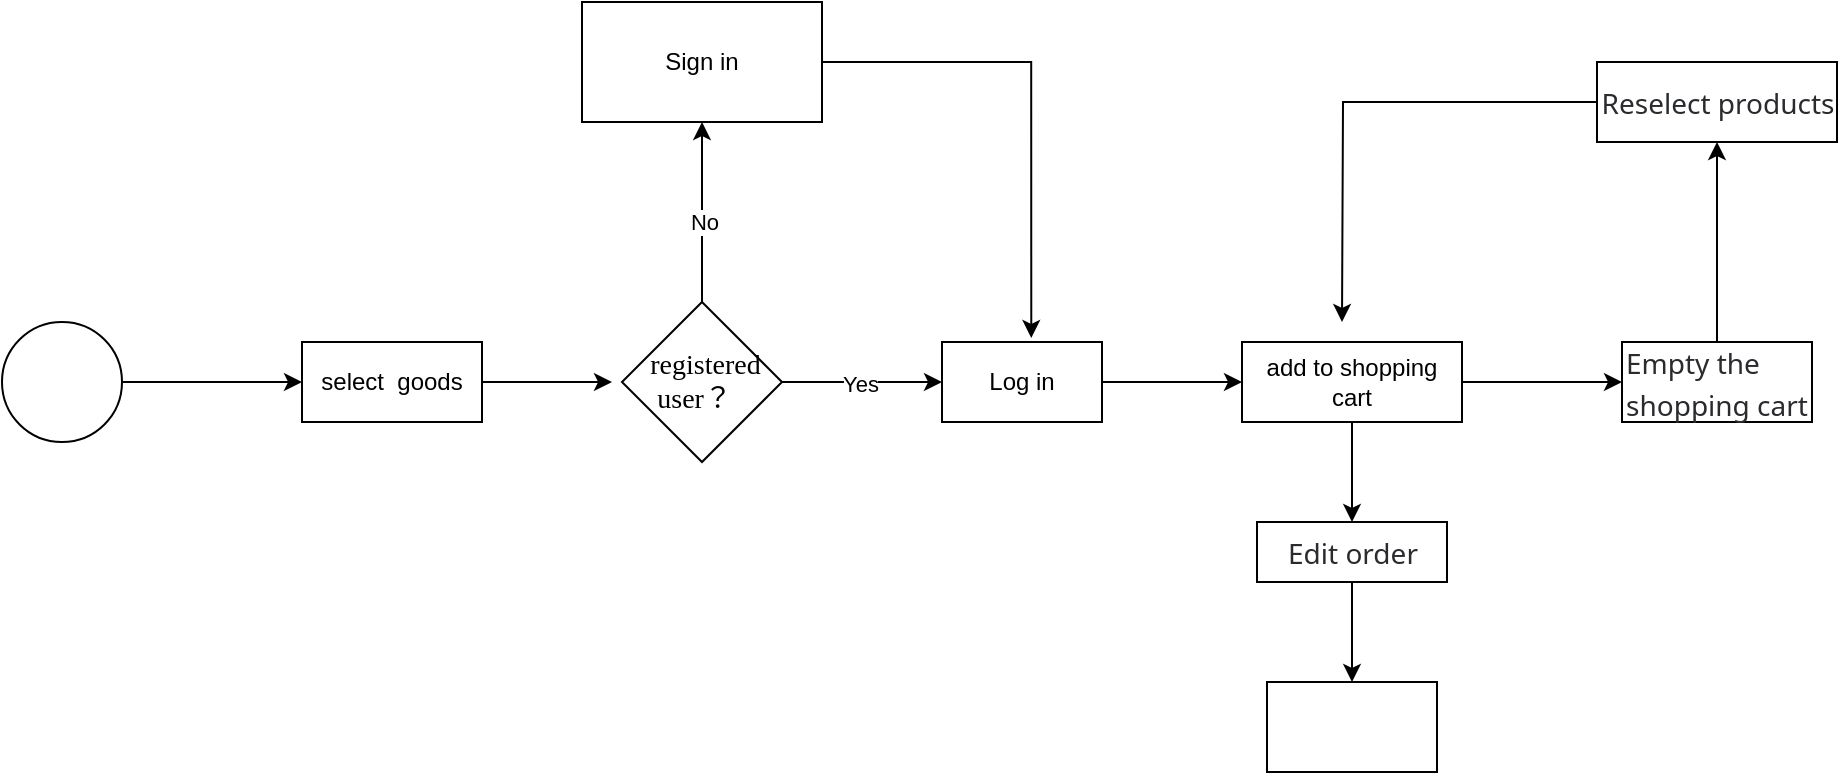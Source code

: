 <mxfile version="21.6.8" type="github">
  <diagram id="C5RBs43oDa-KdzZeNtuy" name="Page-1">
    <mxGraphModel dx="1197" dy="1717" grid="1" gridSize="10" guides="1" tooltips="1" connect="1" arrows="1" fold="1" page="1" pageScale="1" pageWidth="1169" pageHeight="827" math="0" shadow="0">
      <root>
        <mxCell id="WIyWlLk6GJQsqaUBKTNV-0" />
        <mxCell id="WIyWlLk6GJQsqaUBKTNV-1" parent="WIyWlLk6GJQsqaUBKTNV-0" />
        <mxCell id="SThqzOXJV5U-f5qVjNMN-8" value="" style="edgeStyle=orthogonalEdgeStyle;rounded=0;orthogonalLoop=1;jettySize=auto;html=1;" edge="1" parent="WIyWlLk6GJQsqaUBKTNV-1" source="SThqzOXJV5U-f5qVjNMN-5" target="SThqzOXJV5U-f5qVjNMN-7">
          <mxGeometry relative="1" as="geometry" />
        </mxCell>
        <mxCell id="SThqzOXJV5U-f5qVjNMN-5" value="" style="ellipse;whiteSpace=wrap;html=1;aspect=fixed;" vertex="1" parent="WIyWlLk6GJQsqaUBKTNV-1">
          <mxGeometry x="80" y="140" width="60" height="60" as="geometry" />
        </mxCell>
        <mxCell id="SThqzOXJV5U-f5qVjNMN-10" value="" style="edgeStyle=orthogonalEdgeStyle;rounded=0;orthogonalLoop=1;jettySize=auto;html=1;" edge="1" parent="WIyWlLk6GJQsqaUBKTNV-1" source="SThqzOXJV5U-f5qVjNMN-7">
          <mxGeometry relative="1" as="geometry">
            <mxPoint x="385" y="170" as="targetPoint" />
          </mxGeometry>
        </mxCell>
        <mxCell id="SThqzOXJV5U-f5qVjNMN-7" value="select &amp;nbsp;goods" style="whiteSpace=wrap;html=1;" vertex="1" parent="WIyWlLk6GJQsqaUBKTNV-1">
          <mxGeometry x="230" y="150" width="90" height="40" as="geometry" />
        </mxCell>
        <mxCell id="SThqzOXJV5U-f5qVjNMN-15" value="" style="edgeStyle=orthogonalEdgeStyle;rounded=0;orthogonalLoop=1;jettySize=auto;html=1;" edge="1" parent="WIyWlLk6GJQsqaUBKTNV-1" source="SThqzOXJV5U-f5qVjNMN-13" target="SThqzOXJV5U-f5qVjNMN-14">
          <mxGeometry relative="1" as="geometry" />
        </mxCell>
        <mxCell id="SThqzOXJV5U-f5qVjNMN-16" value="No" style="edgeLabel;html=1;align=center;verticalAlign=middle;resizable=0;points=[];" vertex="1" connectable="0" parent="SThqzOXJV5U-f5qVjNMN-15">
          <mxGeometry x="-0.111" y="-1" relative="1" as="geometry">
            <mxPoint as="offset" />
          </mxGeometry>
        </mxCell>
        <mxCell id="SThqzOXJV5U-f5qVjNMN-18" value="" style="edgeStyle=orthogonalEdgeStyle;rounded=0;orthogonalLoop=1;jettySize=auto;html=1;" edge="1" parent="WIyWlLk6GJQsqaUBKTNV-1" source="SThqzOXJV5U-f5qVjNMN-13" target="SThqzOXJV5U-f5qVjNMN-17">
          <mxGeometry relative="1" as="geometry" />
        </mxCell>
        <mxCell id="SThqzOXJV5U-f5qVjNMN-20" value="Yes" style="edgeLabel;html=1;align=center;verticalAlign=middle;resizable=0;points=[];" vertex="1" connectable="0" parent="SThqzOXJV5U-f5qVjNMN-18">
          <mxGeometry x="-0.029" y="-1" relative="1" as="geometry">
            <mxPoint as="offset" />
          </mxGeometry>
        </mxCell>
        <mxCell id="SThqzOXJV5U-f5qVjNMN-13" value="&lt;p style=&quot;margin: 0pt 0pt 0.0pt; text-align: justify; font-family: &amp;quot;Times New Roman&amp;quot;; font-size: 10.5pt;&quot; class=&quot;MsoNormal&quot;&gt;&lt;font face=&quot;PingFang SC&quot;&gt;&amp;nbsp;registered&lt;/font&gt;&lt;/p&gt;&lt;p style=&quot;margin: 0pt 0pt 0.0pt; text-align: justify; font-family: &amp;quot;Times New Roman&amp;quot;; font-size: 10.5pt;&quot; class=&quot;MsoNormal&quot;&gt;&lt;font face=&quot;PingFang SC&quot;&gt;&amp;nbsp; user？&amp;nbsp;&lt;/font&gt;&lt;/p&gt;" style="rhombus;whiteSpace=wrap;html=1;" vertex="1" parent="WIyWlLk6GJQsqaUBKTNV-1">
          <mxGeometry x="390" y="130" width="80" height="80" as="geometry" />
        </mxCell>
        <mxCell id="SThqzOXJV5U-f5qVjNMN-19" style="edgeStyle=orthogonalEdgeStyle;rounded=0;orthogonalLoop=1;jettySize=auto;html=1;entryX=0.558;entryY=-0.05;entryDx=0;entryDy=0;entryPerimeter=0;" edge="1" parent="WIyWlLk6GJQsqaUBKTNV-1" source="SThqzOXJV5U-f5qVjNMN-14" target="SThqzOXJV5U-f5qVjNMN-17">
          <mxGeometry relative="1" as="geometry" />
        </mxCell>
        <mxCell id="SThqzOXJV5U-f5qVjNMN-14" value="Sign in" style="whiteSpace=wrap;html=1;" vertex="1" parent="WIyWlLk6GJQsqaUBKTNV-1">
          <mxGeometry x="370" y="-20" width="120" height="60" as="geometry" />
        </mxCell>
        <mxCell id="SThqzOXJV5U-f5qVjNMN-22" value="" style="edgeStyle=orthogonalEdgeStyle;rounded=0;orthogonalLoop=1;jettySize=auto;html=1;" edge="1" parent="WIyWlLk6GJQsqaUBKTNV-1" source="SThqzOXJV5U-f5qVjNMN-17" target="SThqzOXJV5U-f5qVjNMN-21">
          <mxGeometry relative="1" as="geometry" />
        </mxCell>
        <mxCell id="SThqzOXJV5U-f5qVjNMN-17" value="Log in" style="whiteSpace=wrap;html=1;" vertex="1" parent="WIyWlLk6GJQsqaUBKTNV-1">
          <mxGeometry x="550" y="150" width="80" height="40" as="geometry" />
        </mxCell>
        <mxCell id="SThqzOXJV5U-f5qVjNMN-24" value="" style="edgeStyle=orthogonalEdgeStyle;rounded=0;orthogonalLoop=1;jettySize=auto;html=1;" edge="1" parent="WIyWlLk6GJQsqaUBKTNV-1" source="SThqzOXJV5U-f5qVjNMN-21" target="SThqzOXJV5U-f5qVjNMN-23">
          <mxGeometry relative="1" as="geometry" />
        </mxCell>
        <mxCell id="SThqzOXJV5U-f5qVjNMN-32" value="" style="edgeStyle=orthogonalEdgeStyle;rounded=0;orthogonalLoop=1;jettySize=auto;html=1;" edge="1" parent="WIyWlLk6GJQsqaUBKTNV-1" source="SThqzOXJV5U-f5qVjNMN-21" target="SThqzOXJV5U-f5qVjNMN-31">
          <mxGeometry relative="1" as="geometry" />
        </mxCell>
        <mxCell id="SThqzOXJV5U-f5qVjNMN-21" value="add to shopping cart" style="whiteSpace=wrap;html=1;" vertex="1" parent="WIyWlLk6GJQsqaUBKTNV-1">
          <mxGeometry x="700" y="150" width="110" height="40" as="geometry" />
        </mxCell>
        <mxCell id="SThqzOXJV5U-f5qVjNMN-26" value="" style="edgeStyle=orthogonalEdgeStyle;rounded=0;orthogonalLoop=1;jettySize=auto;html=1;" edge="1" parent="WIyWlLk6GJQsqaUBKTNV-1" source="SThqzOXJV5U-f5qVjNMN-23" target="SThqzOXJV5U-f5qVjNMN-25">
          <mxGeometry relative="1" as="geometry" />
        </mxCell>
        <mxCell id="SThqzOXJV5U-f5qVjNMN-23" value="&lt;ul style=&quot;text-align: start; box-sizing: border-box; margin: 0px; padding: 0px; caret-color: rgb(42, 43, 46); color: rgb(42, 43, 46); font-family: &amp;quot;PingFang SC&amp;quot;, &amp;quot;Segoe UI&amp;quot;, Arial, &amp;quot;Microsoft YaHei&amp;quot;, 微软雅黑, 宋体, &amp;quot;Malgun Gothic&amp;quot;, sans-serif; font-size: 14px;&quot;&gt;&lt;li style=&quot;box-sizing: border-box; margin: 0px; padding: 0px; list-style: none;&quot;&gt;&lt;p style=&quot;box-sizing: border-box; margin: 0px 0px 2px; padding: 0px; line-height: 21px; display: inline; font-size: var(--main-font-size);&quot; class=&quot;src grammarSection&quot; data-group=&quot;1-1&quot;&gt;Empty the &amp;nbsp;&lt;/p&gt;&lt;/li&gt;&lt;li style=&quot;box-sizing: border-box; margin: 0px; padding: 0px; list-style: none;&quot;&gt;&lt;p style=&quot;box-sizing: border-box; margin: 0px 0px 2px; padding: 0px; line-height: 21px; display: inline; font-size: var(--main-font-size);&quot; class=&quot;src grammarSection&quot; data-group=&quot;1-1&quot;&gt;shopping cart&lt;br&gt;&lt;/p&gt;&lt;/li&gt;&lt;/ul&gt;" style="whiteSpace=wrap;html=1;" vertex="1" parent="WIyWlLk6GJQsqaUBKTNV-1">
          <mxGeometry x="890" y="150" width="95" height="40" as="geometry" />
        </mxCell>
        <mxCell id="SThqzOXJV5U-f5qVjNMN-30" style="edgeStyle=orthogonalEdgeStyle;rounded=0;orthogonalLoop=1;jettySize=auto;html=1;" edge="1" parent="WIyWlLk6GJQsqaUBKTNV-1" source="SThqzOXJV5U-f5qVjNMN-25">
          <mxGeometry relative="1" as="geometry">
            <mxPoint x="750" y="140" as="targetPoint" />
          </mxGeometry>
        </mxCell>
        <mxCell id="SThqzOXJV5U-f5qVjNMN-25" value="&lt;ul style=&quot;text-align: start; box-sizing: border-box; margin: 0px; padding: 0px; caret-color: rgb(42, 43, 46); color: rgb(42, 43, 46); font-family: &amp;quot;PingFang SC&amp;quot;, &amp;quot;Segoe UI&amp;quot;, Arial, &amp;quot;Microsoft YaHei&amp;quot;, 微软雅黑, 宋体, &amp;quot;Malgun Gothic&amp;quot;, sans-serif; font-size: 14px;&quot;&gt;&lt;li style=&quot;box-sizing: border-box; margin: 0px; padding: 0px; list-style: none;&quot;&gt;&lt;p style=&quot;box-sizing: border-box; margin: 0px 0px 2px; padding: 0px; line-height: 21px; display: inline; font-size: var(--main-font-size);&quot; class=&quot;src grammarSection&quot; data-group=&quot;1-1&quot;&gt;Reselect products&lt;/p&gt;&lt;/li&gt;&lt;/ul&gt;" style="whiteSpace=wrap;html=1;" vertex="1" parent="WIyWlLk6GJQsqaUBKTNV-1">
          <mxGeometry x="877.5" y="10" width="120" height="40" as="geometry" />
        </mxCell>
        <mxCell id="SThqzOXJV5U-f5qVjNMN-34" value="" style="edgeStyle=orthogonalEdgeStyle;rounded=0;orthogonalLoop=1;jettySize=auto;html=1;" edge="1" parent="WIyWlLk6GJQsqaUBKTNV-1" source="SThqzOXJV5U-f5qVjNMN-31" target="SThqzOXJV5U-f5qVjNMN-33">
          <mxGeometry relative="1" as="geometry" />
        </mxCell>
        <mxCell id="SThqzOXJV5U-f5qVjNMN-31" value="&lt;ul style=&quot;text-align: start; box-sizing: border-box; margin: 0px; padding: 0px; caret-color: rgb(42, 43, 46); color: rgb(42, 43, 46); font-family: &amp;quot;PingFang SC&amp;quot;, &amp;quot;Segoe UI&amp;quot;, Arial, &amp;quot;Microsoft YaHei&amp;quot;, 微软雅黑, 宋体, &amp;quot;Malgun Gothic&amp;quot;, sans-serif; font-size: 14px;&quot;&gt;&lt;li style=&quot;box-sizing: border-box; margin: 0px; padding: 0px; list-style: none;&quot;&gt;&lt;p style=&quot;box-sizing: border-box; margin: 0px 0px 2px; padding: 0px; line-height: 21px; display: inline; font-size: var(--main-font-size);&quot; class=&quot;src grammarSection&quot; data-group=&quot;1-1&quot;&gt;Edit order&lt;/p&gt;&lt;/li&gt;&lt;/ul&gt;" style="whiteSpace=wrap;html=1;" vertex="1" parent="WIyWlLk6GJQsqaUBKTNV-1">
          <mxGeometry x="707.5" y="240" width="95" height="30" as="geometry" />
        </mxCell>
        <mxCell id="SThqzOXJV5U-f5qVjNMN-33" value="" style="whiteSpace=wrap;html=1;" vertex="1" parent="WIyWlLk6GJQsqaUBKTNV-1">
          <mxGeometry x="712.5" y="320" width="85" height="45" as="geometry" />
        </mxCell>
      </root>
    </mxGraphModel>
  </diagram>
</mxfile>
